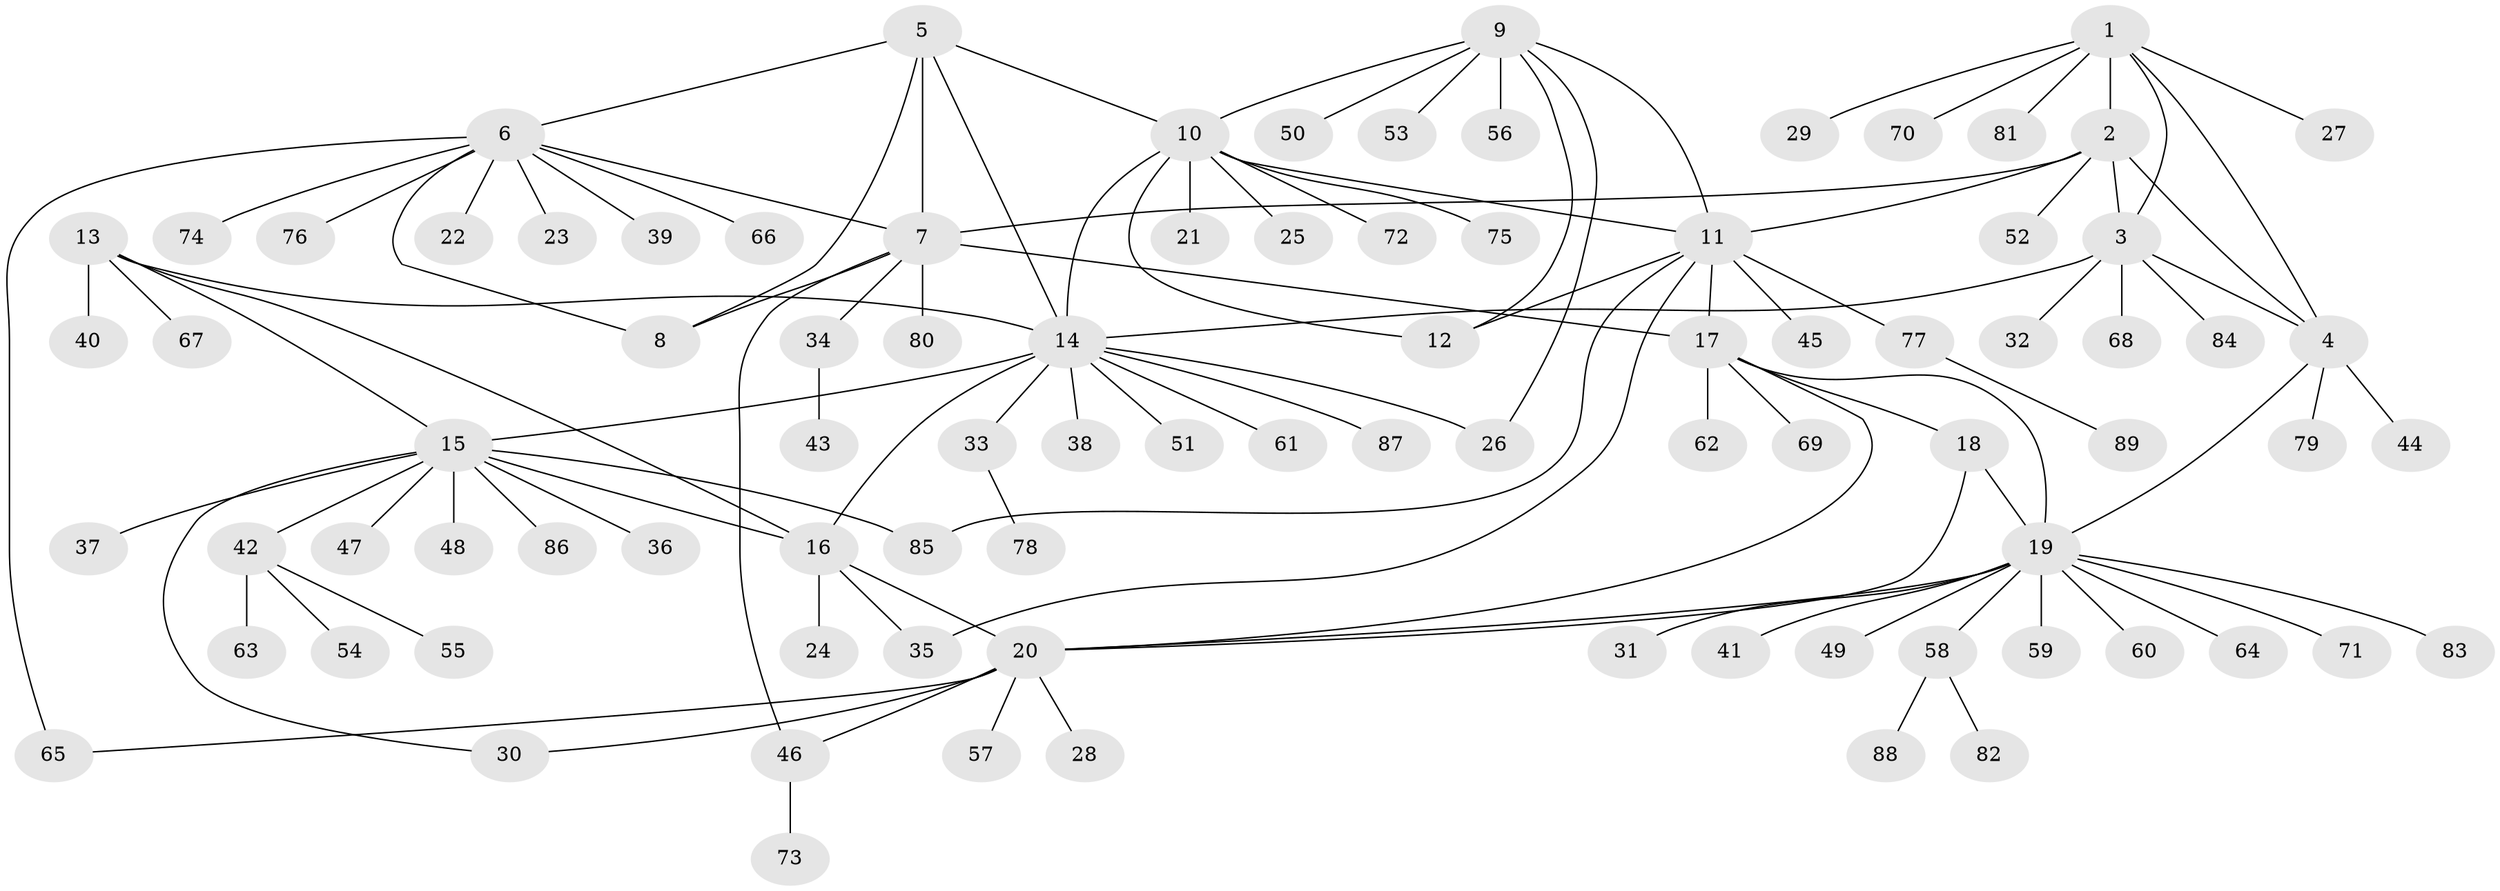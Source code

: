 // Generated by graph-tools (version 1.1) at 2025/16/03/09/25 04:16:04]
// undirected, 89 vertices, 115 edges
graph export_dot {
graph [start="1"]
  node [color=gray90,style=filled];
  1;
  2;
  3;
  4;
  5;
  6;
  7;
  8;
  9;
  10;
  11;
  12;
  13;
  14;
  15;
  16;
  17;
  18;
  19;
  20;
  21;
  22;
  23;
  24;
  25;
  26;
  27;
  28;
  29;
  30;
  31;
  32;
  33;
  34;
  35;
  36;
  37;
  38;
  39;
  40;
  41;
  42;
  43;
  44;
  45;
  46;
  47;
  48;
  49;
  50;
  51;
  52;
  53;
  54;
  55;
  56;
  57;
  58;
  59;
  60;
  61;
  62;
  63;
  64;
  65;
  66;
  67;
  68;
  69;
  70;
  71;
  72;
  73;
  74;
  75;
  76;
  77;
  78;
  79;
  80;
  81;
  82;
  83;
  84;
  85;
  86;
  87;
  88;
  89;
  1 -- 2;
  1 -- 3;
  1 -- 4;
  1 -- 27;
  1 -- 29;
  1 -- 70;
  1 -- 81;
  2 -- 3;
  2 -- 4;
  2 -- 7;
  2 -- 11;
  2 -- 52;
  3 -- 4;
  3 -- 14;
  3 -- 32;
  3 -- 68;
  3 -- 84;
  4 -- 19;
  4 -- 44;
  4 -- 79;
  5 -- 6;
  5 -- 7;
  5 -- 8;
  5 -- 10;
  5 -- 14;
  6 -- 7;
  6 -- 8;
  6 -- 22;
  6 -- 23;
  6 -- 39;
  6 -- 65;
  6 -- 66;
  6 -- 74;
  6 -- 76;
  7 -- 8;
  7 -- 17;
  7 -- 34;
  7 -- 46;
  7 -- 80;
  9 -- 10;
  9 -- 11;
  9 -- 12;
  9 -- 26;
  9 -- 50;
  9 -- 53;
  9 -- 56;
  10 -- 11;
  10 -- 12;
  10 -- 14;
  10 -- 21;
  10 -- 25;
  10 -- 72;
  10 -- 75;
  11 -- 12;
  11 -- 17;
  11 -- 35;
  11 -- 45;
  11 -- 77;
  11 -- 85;
  13 -- 14;
  13 -- 15;
  13 -- 16;
  13 -- 40;
  13 -- 67;
  14 -- 15;
  14 -- 16;
  14 -- 26;
  14 -- 33;
  14 -- 38;
  14 -- 51;
  14 -- 61;
  14 -- 87;
  15 -- 16;
  15 -- 30;
  15 -- 36;
  15 -- 37;
  15 -- 42;
  15 -- 47;
  15 -- 48;
  15 -- 85;
  15 -- 86;
  16 -- 20;
  16 -- 24;
  16 -- 35;
  17 -- 18;
  17 -- 19;
  17 -- 20;
  17 -- 62;
  17 -- 69;
  18 -- 19;
  18 -- 20;
  19 -- 20;
  19 -- 31;
  19 -- 41;
  19 -- 49;
  19 -- 58;
  19 -- 59;
  19 -- 60;
  19 -- 64;
  19 -- 71;
  19 -- 83;
  20 -- 28;
  20 -- 30;
  20 -- 46;
  20 -- 57;
  20 -- 65;
  33 -- 78;
  34 -- 43;
  42 -- 54;
  42 -- 55;
  42 -- 63;
  46 -- 73;
  58 -- 82;
  58 -- 88;
  77 -- 89;
}
